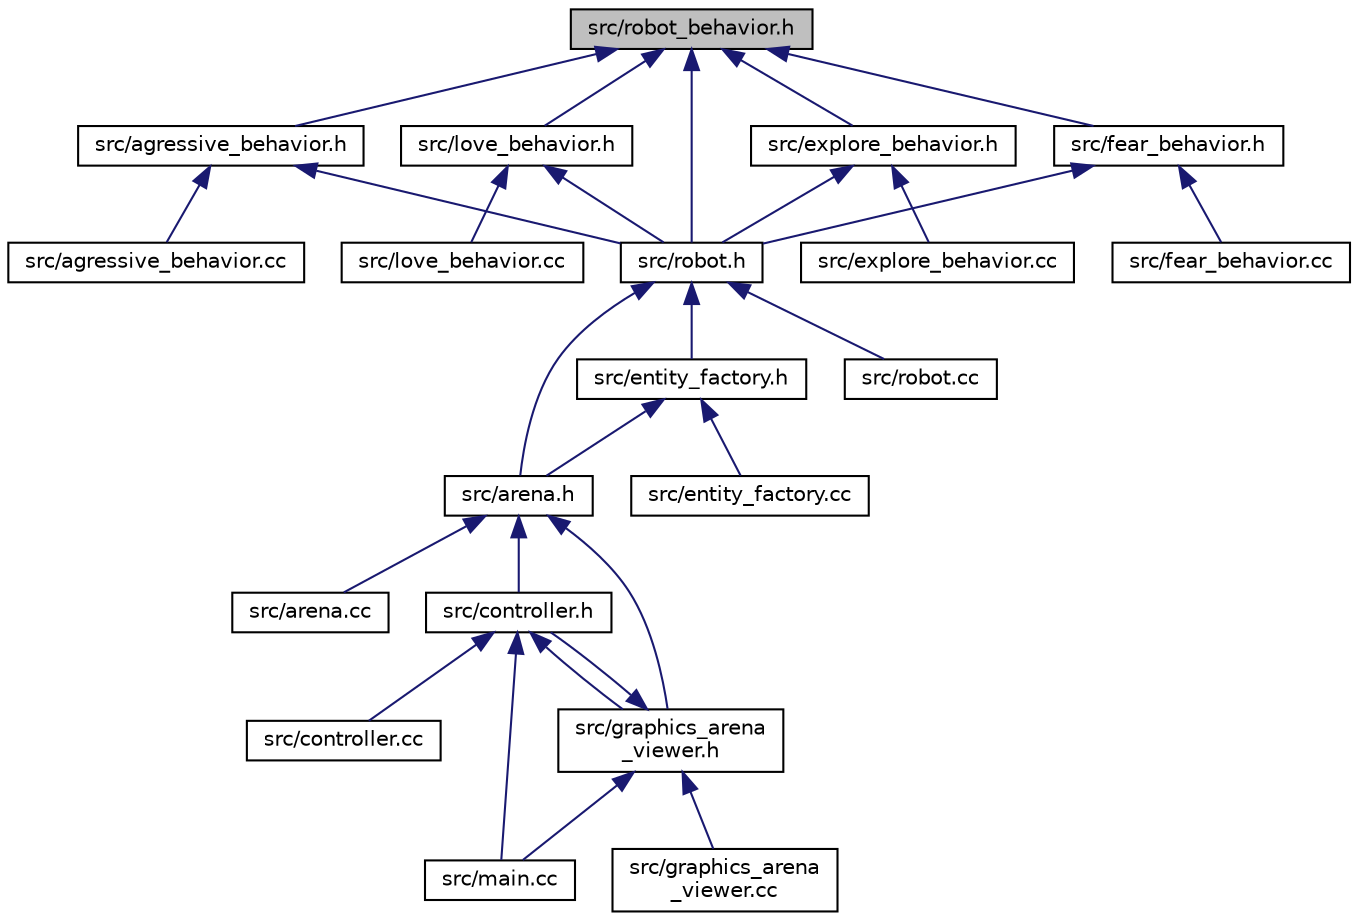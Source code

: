 digraph "src/robot_behavior.h"
{
  edge [fontname="Helvetica",fontsize="10",labelfontname="Helvetica",labelfontsize="10"];
  node [fontname="Helvetica",fontsize="10",shape=record];
  Node1 [label="src/robot_behavior.h",height=0.2,width=0.4,color="black", fillcolor="grey75", style="filled", fontcolor="black"];
  Node1 -> Node2 [dir="back",color="midnightblue",fontsize="10",style="solid"];
  Node2 [label="src/agressive_behavior.h",height=0.2,width=0.4,color="black", fillcolor="white", style="filled",URL="$agressive__behavior_8h.html"];
  Node2 -> Node3 [dir="back",color="midnightblue",fontsize="10",style="solid"];
  Node3 [label="src/agressive_behavior.cc",height=0.2,width=0.4,color="black", fillcolor="white", style="filled",URL="$agressive__behavior_8cc.html"];
  Node2 -> Node4 [dir="back",color="midnightblue",fontsize="10",style="solid"];
  Node4 [label="src/robot.h",height=0.2,width=0.4,color="black", fillcolor="white", style="filled",URL="$robot_8h.html"];
  Node4 -> Node5 [dir="back",color="midnightblue",fontsize="10",style="solid"];
  Node5 [label="src/entity_factory.h",height=0.2,width=0.4,color="black", fillcolor="white", style="filled",URL="$entity__factory_8h.html"];
  Node5 -> Node6 [dir="back",color="midnightblue",fontsize="10",style="solid"];
  Node6 [label="src/arena.h",height=0.2,width=0.4,color="black", fillcolor="white", style="filled",URL="$arena_8h.html"];
  Node6 -> Node7 [dir="back",color="midnightblue",fontsize="10",style="solid"];
  Node7 [label="src/arena.cc",height=0.2,width=0.4,color="black", fillcolor="white", style="filled",URL="$arena_8cc.html"];
  Node6 -> Node8 [dir="back",color="midnightblue",fontsize="10",style="solid"];
  Node8 [label="src/controller.h",height=0.2,width=0.4,color="black", fillcolor="white", style="filled",URL="$controller_8h.html"];
  Node8 -> Node9 [dir="back",color="midnightblue",fontsize="10",style="solid"];
  Node9 [label="src/controller.cc",height=0.2,width=0.4,color="black", fillcolor="white", style="filled",URL="$controller_8cc.html"];
  Node8 -> Node10 [dir="back",color="midnightblue",fontsize="10",style="solid"];
  Node10 [label="src/graphics_arena\l_viewer.h",height=0.2,width=0.4,color="black", fillcolor="white", style="filled",URL="$graphics__arena__viewer_8h.html"];
  Node10 -> Node8 [dir="back",color="midnightblue",fontsize="10",style="solid"];
  Node10 -> Node11 [dir="back",color="midnightblue",fontsize="10",style="solid"];
  Node11 [label="src/graphics_arena\l_viewer.cc",height=0.2,width=0.4,color="black", fillcolor="white", style="filled",URL="$graphics__arena__viewer_8cc.html"];
  Node10 -> Node12 [dir="back",color="midnightblue",fontsize="10",style="solid"];
  Node12 [label="src/main.cc",height=0.2,width=0.4,color="black", fillcolor="white", style="filled",URL="$main_8cc.html"];
  Node8 -> Node12 [dir="back",color="midnightblue",fontsize="10",style="solid"];
  Node6 -> Node10 [dir="back",color="midnightblue",fontsize="10",style="solid"];
  Node5 -> Node13 [dir="back",color="midnightblue",fontsize="10",style="solid"];
  Node13 [label="src/entity_factory.cc",height=0.2,width=0.4,color="black", fillcolor="white", style="filled",URL="$entity__factory_8cc.html"];
  Node4 -> Node6 [dir="back",color="midnightblue",fontsize="10",style="solid"];
  Node4 -> Node14 [dir="back",color="midnightblue",fontsize="10",style="solid"];
  Node14 [label="src/robot.cc",height=0.2,width=0.4,color="black", fillcolor="white", style="filled",URL="$robot_8cc.html"];
  Node1 -> Node4 [dir="back",color="midnightblue",fontsize="10",style="solid"];
  Node1 -> Node15 [dir="back",color="midnightblue",fontsize="10",style="solid"];
  Node15 [label="src/love_behavior.h",height=0.2,width=0.4,color="black", fillcolor="white", style="filled",URL="$love__behavior_8h.html"];
  Node15 -> Node4 [dir="back",color="midnightblue",fontsize="10",style="solid"];
  Node15 -> Node16 [dir="back",color="midnightblue",fontsize="10",style="solid"];
  Node16 [label="src/love_behavior.cc",height=0.2,width=0.4,color="black", fillcolor="white", style="filled",URL="$love__behavior_8cc.html"];
  Node1 -> Node17 [dir="back",color="midnightblue",fontsize="10",style="solid"];
  Node17 [label="src/explore_behavior.h",height=0.2,width=0.4,color="black", fillcolor="white", style="filled",URL="$explore__behavior_8h.html"];
  Node17 -> Node4 [dir="back",color="midnightblue",fontsize="10",style="solid"];
  Node17 -> Node18 [dir="back",color="midnightblue",fontsize="10",style="solid"];
  Node18 [label="src/explore_behavior.cc",height=0.2,width=0.4,color="black", fillcolor="white", style="filled",URL="$explore__behavior_8cc.html"];
  Node1 -> Node19 [dir="back",color="midnightblue",fontsize="10",style="solid"];
  Node19 [label="src/fear_behavior.h",height=0.2,width=0.4,color="black", fillcolor="white", style="filled",URL="$fear__behavior_8h.html"];
  Node19 -> Node4 [dir="back",color="midnightblue",fontsize="10",style="solid"];
  Node19 -> Node20 [dir="back",color="midnightblue",fontsize="10",style="solid"];
  Node20 [label="src/fear_behavior.cc",height=0.2,width=0.4,color="black", fillcolor="white", style="filled",URL="$fear__behavior_8cc.html"];
}
